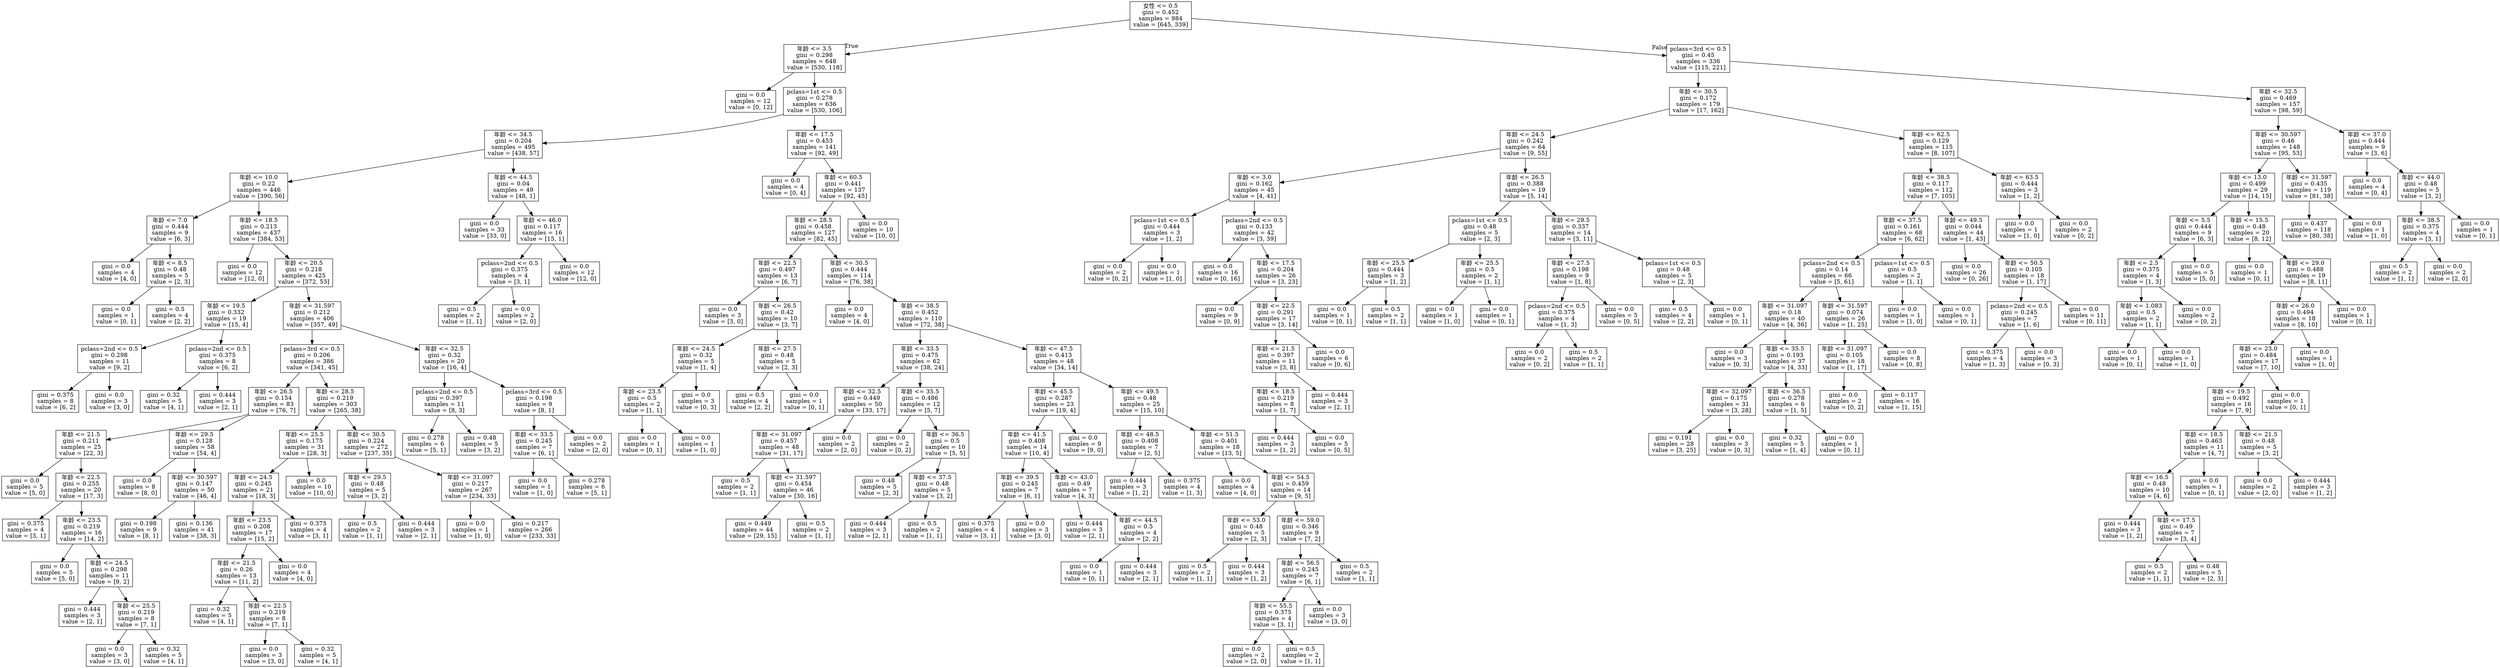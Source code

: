 digraph Tree {
node [shape=box] ;
0 [label="女性 <= 0.5\ngini = 0.452\nsamples = 984\nvalue = [645, 339]"] ;
1 [label="年龄 <= 3.5\ngini = 0.298\nsamples = 648\nvalue = [530, 118]"] ;
0 -> 1 [labeldistance=2.5, labelangle=45, headlabel="True"] ;
2 [label="gini = 0.0\nsamples = 12\nvalue = [0, 12]"] ;
1 -> 2 ;
3 [label="pclass=1st <= 0.5\ngini = 0.278\nsamples = 636\nvalue = [530, 106]"] ;
1 -> 3 ;
4 [label="年龄 <= 34.5\ngini = 0.204\nsamples = 495\nvalue = [438, 57]"] ;
3 -> 4 ;
5 [label="年龄 <= 10.0\ngini = 0.22\nsamples = 446\nvalue = [390, 56]"] ;
4 -> 5 ;
6 [label="年龄 <= 7.0\ngini = 0.444\nsamples = 9\nvalue = [6, 3]"] ;
5 -> 6 ;
7 [label="gini = 0.0\nsamples = 4\nvalue = [4, 0]"] ;
6 -> 7 ;
8 [label="年龄 <= 8.5\ngini = 0.48\nsamples = 5\nvalue = [2, 3]"] ;
6 -> 8 ;
9 [label="gini = 0.0\nsamples = 1\nvalue = [0, 1]"] ;
8 -> 9 ;
10 [label="gini = 0.5\nsamples = 4\nvalue = [2, 2]"] ;
8 -> 10 ;
11 [label="年龄 <= 18.5\ngini = 0.213\nsamples = 437\nvalue = [384, 53]"] ;
5 -> 11 ;
12 [label="gini = 0.0\nsamples = 12\nvalue = [12, 0]"] ;
11 -> 12 ;
13 [label="年龄 <= 20.5\ngini = 0.218\nsamples = 425\nvalue = [372, 53]"] ;
11 -> 13 ;
14 [label="年龄 <= 19.5\ngini = 0.332\nsamples = 19\nvalue = [15, 4]"] ;
13 -> 14 ;
15 [label="pclass=2nd <= 0.5\ngini = 0.298\nsamples = 11\nvalue = [9, 2]"] ;
14 -> 15 ;
16 [label="gini = 0.375\nsamples = 8\nvalue = [6, 2]"] ;
15 -> 16 ;
17 [label="gini = 0.0\nsamples = 3\nvalue = [3, 0]"] ;
15 -> 17 ;
18 [label="pclass=2nd <= 0.5\ngini = 0.375\nsamples = 8\nvalue = [6, 2]"] ;
14 -> 18 ;
19 [label="gini = 0.32\nsamples = 5\nvalue = [4, 1]"] ;
18 -> 19 ;
20 [label="gini = 0.444\nsamples = 3\nvalue = [2, 1]"] ;
18 -> 20 ;
21 [label="年龄 <= 31.597\ngini = 0.212\nsamples = 406\nvalue = [357, 49]"] ;
13 -> 21 ;
22 [label="pclass=3rd <= 0.5\ngini = 0.206\nsamples = 386\nvalue = [341, 45]"] ;
21 -> 22 ;
23 [label="年龄 <= 26.5\ngini = 0.154\nsamples = 83\nvalue = [76, 7]"] ;
22 -> 23 ;
24 [label="年龄 <= 21.5\ngini = 0.211\nsamples = 25\nvalue = [22, 3]"] ;
23 -> 24 ;
25 [label="gini = 0.0\nsamples = 5\nvalue = [5, 0]"] ;
24 -> 25 ;
26 [label="年龄 <= 22.5\ngini = 0.255\nsamples = 20\nvalue = [17, 3]"] ;
24 -> 26 ;
27 [label="gini = 0.375\nsamples = 4\nvalue = [3, 1]"] ;
26 -> 27 ;
28 [label="年龄 <= 23.5\ngini = 0.219\nsamples = 16\nvalue = [14, 2]"] ;
26 -> 28 ;
29 [label="gini = 0.0\nsamples = 5\nvalue = [5, 0]"] ;
28 -> 29 ;
30 [label="年龄 <= 24.5\ngini = 0.298\nsamples = 11\nvalue = [9, 2]"] ;
28 -> 30 ;
31 [label="gini = 0.444\nsamples = 3\nvalue = [2, 1]"] ;
30 -> 31 ;
32 [label="年龄 <= 25.5\ngini = 0.219\nsamples = 8\nvalue = [7, 1]"] ;
30 -> 32 ;
33 [label="gini = 0.0\nsamples = 3\nvalue = [3, 0]"] ;
32 -> 33 ;
34 [label="gini = 0.32\nsamples = 5\nvalue = [4, 1]"] ;
32 -> 34 ;
35 [label="年龄 <= 29.5\ngini = 0.128\nsamples = 58\nvalue = [54, 4]"] ;
23 -> 35 ;
36 [label="gini = 0.0\nsamples = 8\nvalue = [8, 0]"] ;
35 -> 36 ;
37 [label="年龄 <= 30.597\ngini = 0.147\nsamples = 50\nvalue = [46, 4]"] ;
35 -> 37 ;
38 [label="gini = 0.198\nsamples = 9\nvalue = [8, 1]"] ;
37 -> 38 ;
39 [label="gini = 0.136\nsamples = 41\nvalue = [38, 3]"] ;
37 -> 39 ;
40 [label="年龄 <= 28.5\ngini = 0.219\nsamples = 303\nvalue = [265, 38]"] ;
22 -> 40 ;
41 [label="年龄 <= 25.5\ngini = 0.175\nsamples = 31\nvalue = [28, 3]"] ;
40 -> 41 ;
42 [label="年龄 <= 24.5\ngini = 0.245\nsamples = 21\nvalue = [18, 3]"] ;
41 -> 42 ;
43 [label="年龄 <= 23.5\ngini = 0.208\nsamples = 17\nvalue = [15, 2]"] ;
42 -> 43 ;
44 [label="年龄 <= 21.5\ngini = 0.26\nsamples = 13\nvalue = [11, 2]"] ;
43 -> 44 ;
45 [label="gini = 0.32\nsamples = 5\nvalue = [4, 1]"] ;
44 -> 45 ;
46 [label="年龄 <= 22.5\ngini = 0.219\nsamples = 8\nvalue = [7, 1]"] ;
44 -> 46 ;
47 [label="gini = 0.0\nsamples = 3\nvalue = [3, 0]"] ;
46 -> 47 ;
48 [label="gini = 0.32\nsamples = 5\nvalue = [4, 1]"] ;
46 -> 48 ;
49 [label="gini = 0.0\nsamples = 4\nvalue = [4, 0]"] ;
43 -> 49 ;
50 [label="gini = 0.375\nsamples = 4\nvalue = [3, 1]"] ;
42 -> 50 ;
51 [label="gini = 0.0\nsamples = 10\nvalue = [10, 0]"] ;
41 -> 51 ;
52 [label="年龄 <= 30.5\ngini = 0.224\nsamples = 272\nvalue = [237, 35]"] ;
40 -> 52 ;
53 [label="年龄 <= 29.5\ngini = 0.48\nsamples = 5\nvalue = [3, 2]"] ;
52 -> 53 ;
54 [label="gini = 0.5\nsamples = 2\nvalue = [1, 1]"] ;
53 -> 54 ;
55 [label="gini = 0.444\nsamples = 3\nvalue = [2, 1]"] ;
53 -> 55 ;
56 [label="年龄 <= 31.097\ngini = 0.217\nsamples = 267\nvalue = [234, 33]"] ;
52 -> 56 ;
57 [label="gini = 0.0\nsamples = 1\nvalue = [1, 0]"] ;
56 -> 57 ;
58 [label="gini = 0.217\nsamples = 266\nvalue = [233, 33]"] ;
56 -> 58 ;
59 [label="年龄 <= 32.5\ngini = 0.32\nsamples = 20\nvalue = [16, 4]"] ;
21 -> 59 ;
60 [label="pclass=2nd <= 0.5\ngini = 0.397\nsamples = 11\nvalue = [8, 3]"] ;
59 -> 60 ;
61 [label="gini = 0.278\nsamples = 6\nvalue = [5, 1]"] ;
60 -> 61 ;
62 [label="gini = 0.48\nsamples = 5\nvalue = [3, 2]"] ;
60 -> 62 ;
63 [label="pclass=3rd <= 0.5\ngini = 0.198\nsamples = 9\nvalue = [8, 1]"] ;
59 -> 63 ;
64 [label="年龄 <= 33.5\ngini = 0.245\nsamples = 7\nvalue = [6, 1]"] ;
63 -> 64 ;
65 [label="gini = 0.0\nsamples = 1\nvalue = [1, 0]"] ;
64 -> 65 ;
66 [label="gini = 0.278\nsamples = 6\nvalue = [5, 1]"] ;
64 -> 66 ;
67 [label="gini = 0.0\nsamples = 2\nvalue = [2, 0]"] ;
63 -> 67 ;
68 [label="年龄 <= 44.5\ngini = 0.04\nsamples = 49\nvalue = [48, 1]"] ;
4 -> 68 ;
69 [label="gini = 0.0\nsamples = 33\nvalue = [33, 0]"] ;
68 -> 69 ;
70 [label="年龄 <= 46.0\ngini = 0.117\nsamples = 16\nvalue = [15, 1]"] ;
68 -> 70 ;
71 [label="pclass=2nd <= 0.5\ngini = 0.375\nsamples = 4\nvalue = [3, 1]"] ;
70 -> 71 ;
72 [label="gini = 0.5\nsamples = 2\nvalue = [1, 1]"] ;
71 -> 72 ;
73 [label="gini = 0.0\nsamples = 2\nvalue = [2, 0]"] ;
71 -> 73 ;
74 [label="gini = 0.0\nsamples = 12\nvalue = [12, 0]"] ;
70 -> 74 ;
75 [label="年龄 <= 17.5\ngini = 0.453\nsamples = 141\nvalue = [92, 49]"] ;
3 -> 75 ;
76 [label="gini = 0.0\nsamples = 4\nvalue = [0, 4]"] ;
75 -> 76 ;
77 [label="年龄 <= 60.5\ngini = 0.441\nsamples = 137\nvalue = [92, 45]"] ;
75 -> 77 ;
78 [label="年龄 <= 28.5\ngini = 0.458\nsamples = 127\nvalue = [82, 45]"] ;
77 -> 78 ;
79 [label="年龄 <= 22.5\ngini = 0.497\nsamples = 13\nvalue = [6, 7]"] ;
78 -> 79 ;
80 [label="gini = 0.0\nsamples = 3\nvalue = [3, 0]"] ;
79 -> 80 ;
81 [label="年龄 <= 26.5\ngini = 0.42\nsamples = 10\nvalue = [3, 7]"] ;
79 -> 81 ;
82 [label="年龄 <= 24.5\ngini = 0.32\nsamples = 5\nvalue = [1, 4]"] ;
81 -> 82 ;
83 [label="年龄 <= 23.5\ngini = 0.5\nsamples = 2\nvalue = [1, 1]"] ;
82 -> 83 ;
84 [label="gini = 0.0\nsamples = 1\nvalue = [0, 1]"] ;
83 -> 84 ;
85 [label="gini = 0.0\nsamples = 1\nvalue = [1, 0]"] ;
83 -> 85 ;
86 [label="gini = 0.0\nsamples = 3\nvalue = [0, 3]"] ;
82 -> 86 ;
87 [label="年龄 <= 27.5\ngini = 0.48\nsamples = 5\nvalue = [2, 3]"] ;
81 -> 87 ;
88 [label="gini = 0.5\nsamples = 4\nvalue = [2, 2]"] ;
87 -> 88 ;
89 [label="gini = 0.0\nsamples = 1\nvalue = [0, 1]"] ;
87 -> 89 ;
90 [label="年龄 <= 30.5\ngini = 0.444\nsamples = 114\nvalue = [76, 38]"] ;
78 -> 90 ;
91 [label="gini = 0.0\nsamples = 4\nvalue = [4, 0]"] ;
90 -> 91 ;
92 [label="年龄 <= 38.5\ngini = 0.452\nsamples = 110\nvalue = [72, 38]"] ;
90 -> 92 ;
93 [label="年龄 <= 33.5\ngini = 0.475\nsamples = 62\nvalue = [38, 24]"] ;
92 -> 93 ;
94 [label="年龄 <= 32.5\ngini = 0.449\nsamples = 50\nvalue = [33, 17]"] ;
93 -> 94 ;
95 [label="年龄 <= 31.097\ngini = 0.457\nsamples = 48\nvalue = [31, 17]"] ;
94 -> 95 ;
96 [label="gini = 0.5\nsamples = 2\nvalue = [1, 1]"] ;
95 -> 96 ;
97 [label="年龄 <= 31.597\ngini = 0.454\nsamples = 46\nvalue = [30, 16]"] ;
95 -> 97 ;
98 [label="gini = 0.449\nsamples = 44\nvalue = [29, 15]"] ;
97 -> 98 ;
99 [label="gini = 0.5\nsamples = 2\nvalue = [1, 1]"] ;
97 -> 99 ;
100 [label="gini = 0.0\nsamples = 2\nvalue = [2, 0]"] ;
94 -> 100 ;
101 [label="年龄 <= 35.5\ngini = 0.486\nsamples = 12\nvalue = [5, 7]"] ;
93 -> 101 ;
102 [label="gini = 0.0\nsamples = 2\nvalue = [0, 2]"] ;
101 -> 102 ;
103 [label="年龄 <= 36.5\ngini = 0.5\nsamples = 10\nvalue = [5, 5]"] ;
101 -> 103 ;
104 [label="gini = 0.48\nsamples = 5\nvalue = [2, 3]"] ;
103 -> 104 ;
105 [label="年龄 <= 37.5\ngini = 0.48\nsamples = 5\nvalue = [3, 2]"] ;
103 -> 105 ;
106 [label="gini = 0.444\nsamples = 3\nvalue = [2, 1]"] ;
105 -> 106 ;
107 [label="gini = 0.5\nsamples = 2\nvalue = [1, 1]"] ;
105 -> 107 ;
108 [label="年龄 <= 47.5\ngini = 0.413\nsamples = 48\nvalue = [34, 14]"] ;
92 -> 108 ;
109 [label="年龄 <= 45.5\ngini = 0.287\nsamples = 23\nvalue = [19, 4]"] ;
108 -> 109 ;
110 [label="年龄 <= 41.5\ngini = 0.408\nsamples = 14\nvalue = [10, 4]"] ;
109 -> 110 ;
111 [label="年龄 <= 39.5\ngini = 0.245\nsamples = 7\nvalue = [6, 1]"] ;
110 -> 111 ;
112 [label="gini = 0.375\nsamples = 4\nvalue = [3, 1]"] ;
111 -> 112 ;
113 [label="gini = 0.0\nsamples = 3\nvalue = [3, 0]"] ;
111 -> 113 ;
114 [label="年龄 <= 43.0\ngini = 0.49\nsamples = 7\nvalue = [4, 3]"] ;
110 -> 114 ;
115 [label="gini = 0.444\nsamples = 3\nvalue = [2, 1]"] ;
114 -> 115 ;
116 [label="年龄 <= 44.5\ngini = 0.5\nsamples = 4\nvalue = [2, 2]"] ;
114 -> 116 ;
117 [label="gini = 0.0\nsamples = 1\nvalue = [0, 1]"] ;
116 -> 117 ;
118 [label="gini = 0.444\nsamples = 3\nvalue = [2, 1]"] ;
116 -> 118 ;
119 [label="gini = 0.0\nsamples = 9\nvalue = [9, 0]"] ;
109 -> 119 ;
120 [label="年龄 <= 49.5\ngini = 0.48\nsamples = 25\nvalue = [15, 10]"] ;
108 -> 120 ;
121 [label="年龄 <= 48.5\ngini = 0.408\nsamples = 7\nvalue = [2, 5]"] ;
120 -> 121 ;
122 [label="gini = 0.444\nsamples = 3\nvalue = [1, 2]"] ;
121 -> 122 ;
123 [label="gini = 0.375\nsamples = 4\nvalue = [1, 3]"] ;
121 -> 123 ;
124 [label="年龄 <= 51.5\ngini = 0.401\nsamples = 18\nvalue = [13, 5]"] ;
120 -> 124 ;
125 [label="gini = 0.0\nsamples = 4\nvalue = [4, 0]"] ;
124 -> 125 ;
126 [label="年龄 <= 54.5\ngini = 0.459\nsamples = 14\nvalue = [9, 5]"] ;
124 -> 126 ;
127 [label="年龄 <= 53.0\ngini = 0.48\nsamples = 5\nvalue = [2, 3]"] ;
126 -> 127 ;
128 [label="gini = 0.5\nsamples = 2\nvalue = [1, 1]"] ;
127 -> 128 ;
129 [label="gini = 0.444\nsamples = 3\nvalue = [1, 2]"] ;
127 -> 129 ;
130 [label="年龄 <= 59.0\ngini = 0.346\nsamples = 9\nvalue = [7, 2]"] ;
126 -> 130 ;
131 [label="年龄 <= 56.5\ngini = 0.245\nsamples = 7\nvalue = [6, 1]"] ;
130 -> 131 ;
132 [label="年龄 <= 55.5\ngini = 0.375\nsamples = 4\nvalue = [3, 1]"] ;
131 -> 132 ;
133 [label="gini = 0.0\nsamples = 2\nvalue = [2, 0]"] ;
132 -> 133 ;
134 [label="gini = 0.5\nsamples = 2\nvalue = [1, 1]"] ;
132 -> 134 ;
135 [label="gini = 0.0\nsamples = 3\nvalue = [3, 0]"] ;
131 -> 135 ;
136 [label="gini = 0.5\nsamples = 2\nvalue = [1, 1]"] ;
130 -> 136 ;
137 [label="gini = 0.0\nsamples = 10\nvalue = [10, 0]"] ;
77 -> 137 ;
138 [label="pclass=3rd <= 0.5\ngini = 0.45\nsamples = 336\nvalue = [115, 221]"] ;
0 -> 138 [labeldistance=2.5, labelangle=-45, headlabel="False"] ;
139 [label="年龄 <= 30.5\ngini = 0.172\nsamples = 179\nvalue = [17, 162]"] ;
138 -> 139 ;
140 [label="年龄 <= 24.5\ngini = 0.242\nsamples = 64\nvalue = [9, 55]"] ;
139 -> 140 ;
141 [label="年龄 <= 3.0\ngini = 0.162\nsamples = 45\nvalue = [4, 41]"] ;
140 -> 141 ;
142 [label="pclass=1st <= 0.5\ngini = 0.444\nsamples = 3\nvalue = [1, 2]"] ;
141 -> 142 ;
143 [label="gini = 0.0\nsamples = 2\nvalue = [0, 2]"] ;
142 -> 143 ;
144 [label="gini = 0.0\nsamples = 1\nvalue = [1, 0]"] ;
142 -> 144 ;
145 [label="pclass=2nd <= 0.5\ngini = 0.133\nsamples = 42\nvalue = [3, 39]"] ;
141 -> 145 ;
146 [label="gini = 0.0\nsamples = 16\nvalue = [0, 16]"] ;
145 -> 146 ;
147 [label="年龄 <= 17.5\ngini = 0.204\nsamples = 26\nvalue = [3, 23]"] ;
145 -> 147 ;
148 [label="gini = 0.0\nsamples = 9\nvalue = [0, 9]"] ;
147 -> 148 ;
149 [label="年龄 <= 22.5\ngini = 0.291\nsamples = 17\nvalue = [3, 14]"] ;
147 -> 149 ;
150 [label="年龄 <= 21.5\ngini = 0.397\nsamples = 11\nvalue = [3, 8]"] ;
149 -> 150 ;
151 [label="年龄 <= 18.5\ngini = 0.219\nsamples = 8\nvalue = [1, 7]"] ;
150 -> 151 ;
152 [label="gini = 0.444\nsamples = 3\nvalue = [1, 2]"] ;
151 -> 152 ;
153 [label="gini = 0.0\nsamples = 5\nvalue = [0, 5]"] ;
151 -> 153 ;
154 [label="gini = 0.444\nsamples = 3\nvalue = [2, 1]"] ;
150 -> 154 ;
155 [label="gini = 0.0\nsamples = 6\nvalue = [0, 6]"] ;
149 -> 155 ;
156 [label="年龄 <= 26.5\ngini = 0.388\nsamples = 19\nvalue = [5, 14]"] ;
140 -> 156 ;
157 [label="pclass=1st <= 0.5\ngini = 0.48\nsamples = 5\nvalue = [2, 3]"] ;
156 -> 157 ;
158 [label="年龄 <= 25.5\ngini = 0.444\nsamples = 3\nvalue = [1, 2]"] ;
157 -> 158 ;
159 [label="gini = 0.0\nsamples = 1\nvalue = [0, 1]"] ;
158 -> 159 ;
160 [label="gini = 0.5\nsamples = 2\nvalue = [1, 1]"] ;
158 -> 160 ;
161 [label="年龄 <= 25.5\ngini = 0.5\nsamples = 2\nvalue = [1, 1]"] ;
157 -> 161 ;
162 [label="gini = 0.0\nsamples = 1\nvalue = [1, 0]"] ;
161 -> 162 ;
163 [label="gini = 0.0\nsamples = 1\nvalue = [0, 1]"] ;
161 -> 163 ;
164 [label="年龄 <= 29.5\ngini = 0.337\nsamples = 14\nvalue = [3, 11]"] ;
156 -> 164 ;
165 [label="年龄 <= 27.5\ngini = 0.198\nsamples = 9\nvalue = [1, 8]"] ;
164 -> 165 ;
166 [label="pclass=2nd <= 0.5\ngini = 0.375\nsamples = 4\nvalue = [1, 3]"] ;
165 -> 166 ;
167 [label="gini = 0.0\nsamples = 2\nvalue = [0, 2]"] ;
166 -> 167 ;
168 [label="gini = 0.5\nsamples = 2\nvalue = [1, 1]"] ;
166 -> 168 ;
169 [label="gini = 0.0\nsamples = 5\nvalue = [0, 5]"] ;
165 -> 169 ;
170 [label="pclass=1st <= 0.5\ngini = 0.48\nsamples = 5\nvalue = [2, 3]"] ;
164 -> 170 ;
171 [label="gini = 0.5\nsamples = 4\nvalue = [2, 2]"] ;
170 -> 171 ;
172 [label="gini = 0.0\nsamples = 1\nvalue = [0, 1]"] ;
170 -> 172 ;
173 [label="年龄 <= 62.5\ngini = 0.129\nsamples = 115\nvalue = [8, 107]"] ;
139 -> 173 ;
174 [label="年龄 <= 38.5\ngini = 0.117\nsamples = 112\nvalue = [7, 105]"] ;
173 -> 174 ;
175 [label="年龄 <= 37.5\ngini = 0.161\nsamples = 68\nvalue = [6, 62]"] ;
174 -> 175 ;
176 [label="pclass=2nd <= 0.5\ngini = 0.14\nsamples = 66\nvalue = [5, 61]"] ;
175 -> 176 ;
177 [label="年龄 <= 31.097\ngini = 0.18\nsamples = 40\nvalue = [4, 36]"] ;
176 -> 177 ;
178 [label="gini = 0.0\nsamples = 3\nvalue = [0, 3]"] ;
177 -> 178 ;
179 [label="年龄 <= 35.5\ngini = 0.193\nsamples = 37\nvalue = [4, 33]"] ;
177 -> 179 ;
180 [label="年龄 <= 32.097\ngini = 0.175\nsamples = 31\nvalue = [3, 28]"] ;
179 -> 180 ;
181 [label="gini = 0.191\nsamples = 28\nvalue = [3, 25]"] ;
180 -> 181 ;
182 [label="gini = 0.0\nsamples = 3\nvalue = [0, 3]"] ;
180 -> 182 ;
183 [label="年龄 <= 36.5\ngini = 0.278\nsamples = 6\nvalue = [1, 5]"] ;
179 -> 183 ;
184 [label="gini = 0.32\nsamples = 5\nvalue = [1, 4]"] ;
183 -> 184 ;
185 [label="gini = 0.0\nsamples = 1\nvalue = [0, 1]"] ;
183 -> 185 ;
186 [label="年龄 <= 31.597\ngini = 0.074\nsamples = 26\nvalue = [1, 25]"] ;
176 -> 186 ;
187 [label="年龄 <= 31.097\ngini = 0.105\nsamples = 18\nvalue = [1, 17]"] ;
186 -> 187 ;
188 [label="gini = 0.0\nsamples = 2\nvalue = [0, 2]"] ;
187 -> 188 ;
189 [label="gini = 0.117\nsamples = 16\nvalue = [1, 15]"] ;
187 -> 189 ;
190 [label="gini = 0.0\nsamples = 8\nvalue = [0, 8]"] ;
186 -> 190 ;
191 [label="pclass=1st <= 0.5\ngini = 0.5\nsamples = 2\nvalue = [1, 1]"] ;
175 -> 191 ;
192 [label="gini = 0.0\nsamples = 1\nvalue = [1, 0]"] ;
191 -> 192 ;
193 [label="gini = 0.0\nsamples = 1\nvalue = [0, 1]"] ;
191 -> 193 ;
194 [label="年龄 <= 49.5\ngini = 0.044\nsamples = 44\nvalue = [1, 43]"] ;
174 -> 194 ;
195 [label="gini = 0.0\nsamples = 26\nvalue = [0, 26]"] ;
194 -> 195 ;
196 [label="年龄 <= 50.5\ngini = 0.105\nsamples = 18\nvalue = [1, 17]"] ;
194 -> 196 ;
197 [label="pclass=2nd <= 0.5\ngini = 0.245\nsamples = 7\nvalue = [1, 6]"] ;
196 -> 197 ;
198 [label="gini = 0.375\nsamples = 4\nvalue = [1, 3]"] ;
197 -> 198 ;
199 [label="gini = 0.0\nsamples = 3\nvalue = [0, 3]"] ;
197 -> 199 ;
200 [label="gini = 0.0\nsamples = 11\nvalue = [0, 11]"] ;
196 -> 200 ;
201 [label="年龄 <= 63.5\ngini = 0.444\nsamples = 3\nvalue = [1, 2]"] ;
173 -> 201 ;
202 [label="gini = 0.0\nsamples = 1\nvalue = [1, 0]"] ;
201 -> 202 ;
203 [label="gini = 0.0\nsamples = 2\nvalue = [0, 2]"] ;
201 -> 203 ;
204 [label="年龄 <= 32.5\ngini = 0.469\nsamples = 157\nvalue = [98, 59]"] ;
138 -> 204 ;
205 [label="年龄 <= 30.597\ngini = 0.46\nsamples = 148\nvalue = [95, 53]"] ;
204 -> 205 ;
206 [label="年龄 <= 13.0\ngini = 0.499\nsamples = 29\nvalue = [14, 15]"] ;
205 -> 206 ;
207 [label="年龄 <= 5.5\ngini = 0.444\nsamples = 9\nvalue = [6, 3]"] ;
206 -> 207 ;
208 [label="年龄 <= 2.5\ngini = 0.375\nsamples = 4\nvalue = [1, 3]"] ;
207 -> 208 ;
209 [label="年龄 <= 1.083\ngini = 0.5\nsamples = 2\nvalue = [1, 1]"] ;
208 -> 209 ;
210 [label="gini = 0.0\nsamples = 1\nvalue = [0, 1]"] ;
209 -> 210 ;
211 [label="gini = 0.0\nsamples = 1\nvalue = [1, 0]"] ;
209 -> 211 ;
212 [label="gini = 0.0\nsamples = 2\nvalue = [0, 2]"] ;
208 -> 212 ;
213 [label="gini = 0.0\nsamples = 5\nvalue = [5, 0]"] ;
207 -> 213 ;
214 [label="年龄 <= 15.5\ngini = 0.48\nsamples = 20\nvalue = [8, 12]"] ;
206 -> 214 ;
215 [label="gini = 0.0\nsamples = 1\nvalue = [0, 1]"] ;
214 -> 215 ;
216 [label="年龄 <= 29.0\ngini = 0.488\nsamples = 19\nvalue = [8, 11]"] ;
214 -> 216 ;
217 [label="年龄 <= 26.0\ngini = 0.494\nsamples = 18\nvalue = [8, 10]"] ;
216 -> 217 ;
218 [label="年龄 <= 23.0\ngini = 0.484\nsamples = 17\nvalue = [7, 10]"] ;
217 -> 218 ;
219 [label="年龄 <= 19.5\ngini = 0.492\nsamples = 16\nvalue = [7, 9]"] ;
218 -> 219 ;
220 [label="年龄 <= 18.5\ngini = 0.463\nsamples = 11\nvalue = [4, 7]"] ;
219 -> 220 ;
221 [label="年龄 <= 16.5\ngini = 0.48\nsamples = 10\nvalue = [4, 6]"] ;
220 -> 221 ;
222 [label="gini = 0.444\nsamples = 3\nvalue = [1, 2]"] ;
221 -> 222 ;
223 [label="年龄 <= 17.5\ngini = 0.49\nsamples = 7\nvalue = [3, 4]"] ;
221 -> 223 ;
224 [label="gini = 0.5\nsamples = 2\nvalue = [1, 1]"] ;
223 -> 224 ;
225 [label="gini = 0.48\nsamples = 5\nvalue = [2, 3]"] ;
223 -> 225 ;
226 [label="gini = 0.0\nsamples = 1\nvalue = [0, 1]"] ;
220 -> 226 ;
227 [label="年龄 <= 21.5\ngini = 0.48\nsamples = 5\nvalue = [3, 2]"] ;
219 -> 227 ;
228 [label="gini = 0.0\nsamples = 2\nvalue = [2, 0]"] ;
227 -> 228 ;
229 [label="gini = 0.444\nsamples = 3\nvalue = [1, 2]"] ;
227 -> 229 ;
230 [label="gini = 0.0\nsamples = 1\nvalue = [0, 1]"] ;
218 -> 230 ;
231 [label="gini = 0.0\nsamples = 1\nvalue = [1, 0]"] ;
217 -> 231 ;
232 [label="gini = 0.0\nsamples = 1\nvalue = [0, 1]"] ;
216 -> 232 ;
233 [label="年龄 <= 31.597\ngini = 0.435\nsamples = 119\nvalue = [81, 38]"] ;
205 -> 233 ;
234 [label="gini = 0.437\nsamples = 118\nvalue = [80, 38]"] ;
233 -> 234 ;
235 [label="gini = 0.0\nsamples = 1\nvalue = [1, 0]"] ;
233 -> 235 ;
236 [label="年龄 <= 37.0\ngini = 0.444\nsamples = 9\nvalue = [3, 6]"] ;
204 -> 236 ;
237 [label="gini = 0.0\nsamples = 4\nvalue = [0, 4]"] ;
236 -> 237 ;
238 [label="年龄 <= 44.0\ngini = 0.48\nsamples = 5\nvalue = [3, 2]"] ;
236 -> 238 ;
239 [label="年龄 <= 38.5\ngini = 0.375\nsamples = 4\nvalue = [3, 1]"] ;
238 -> 239 ;
240 [label="gini = 0.5\nsamples = 2\nvalue = [1, 1]"] ;
239 -> 240 ;
241 [label="gini = 0.0\nsamples = 2\nvalue = [2, 0]"] ;
239 -> 241 ;
242 [label="gini = 0.0\nsamples = 1\nvalue = [0, 1]"] ;
238 -> 242 ;
}
